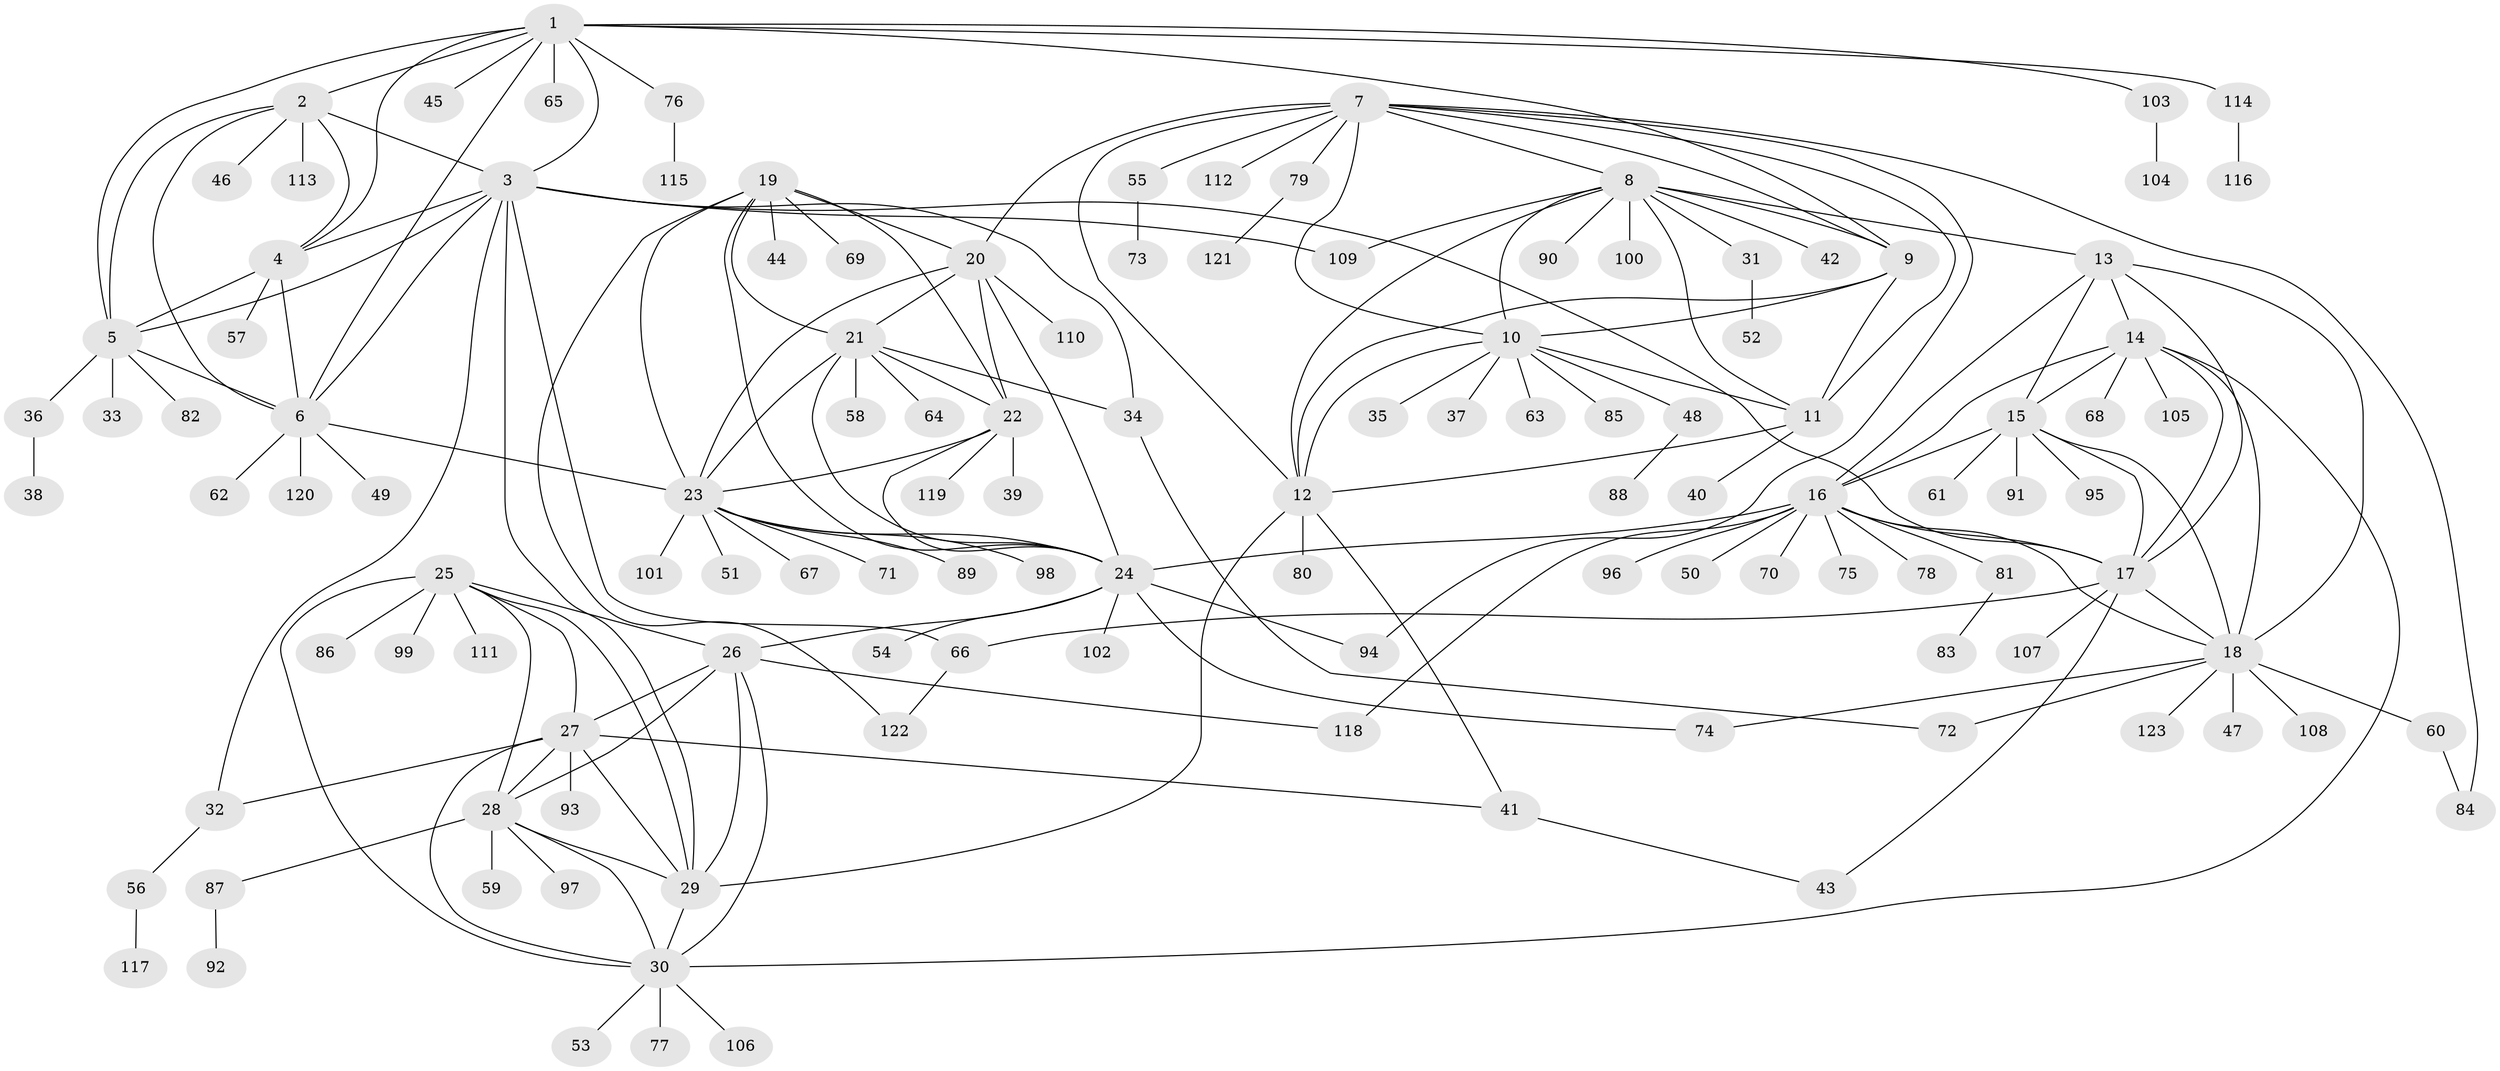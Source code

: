 // coarse degree distribution, {9: 0.08108108108108109, 5: 0.10810810810810811, 12: 0.02702702702702703, 6: 0.08108108108108109, 7: 0.13513513513513514, 3: 0.16216216216216217, 2: 0.08108108108108109, 1: 0.32432432432432434}
// Generated by graph-tools (version 1.1) at 2025/52/03/04/25 22:52:48]
// undirected, 123 vertices, 190 edges
graph export_dot {
  node [color=gray90,style=filled];
  1;
  2;
  3;
  4;
  5;
  6;
  7;
  8;
  9;
  10;
  11;
  12;
  13;
  14;
  15;
  16;
  17;
  18;
  19;
  20;
  21;
  22;
  23;
  24;
  25;
  26;
  27;
  28;
  29;
  30;
  31;
  32;
  33;
  34;
  35;
  36;
  37;
  38;
  39;
  40;
  41;
  42;
  43;
  44;
  45;
  46;
  47;
  48;
  49;
  50;
  51;
  52;
  53;
  54;
  55;
  56;
  57;
  58;
  59;
  60;
  61;
  62;
  63;
  64;
  65;
  66;
  67;
  68;
  69;
  70;
  71;
  72;
  73;
  74;
  75;
  76;
  77;
  78;
  79;
  80;
  81;
  82;
  83;
  84;
  85;
  86;
  87;
  88;
  89;
  90;
  91;
  92;
  93;
  94;
  95;
  96;
  97;
  98;
  99;
  100;
  101;
  102;
  103;
  104;
  105;
  106;
  107;
  108;
  109;
  110;
  111;
  112;
  113;
  114;
  115;
  116;
  117;
  118;
  119;
  120;
  121;
  122;
  123;
  1 -- 2;
  1 -- 3;
  1 -- 4;
  1 -- 5;
  1 -- 6;
  1 -- 9;
  1 -- 45;
  1 -- 65;
  1 -- 76;
  1 -- 103;
  1 -- 114;
  2 -- 3;
  2 -- 4;
  2 -- 5;
  2 -- 6;
  2 -- 46;
  2 -- 113;
  3 -- 4;
  3 -- 5;
  3 -- 6;
  3 -- 17;
  3 -- 29;
  3 -- 32;
  3 -- 34;
  3 -- 66;
  3 -- 109;
  4 -- 5;
  4 -- 6;
  4 -- 57;
  5 -- 6;
  5 -- 33;
  5 -- 36;
  5 -- 82;
  6 -- 23;
  6 -- 49;
  6 -- 62;
  6 -- 120;
  7 -- 8;
  7 -- 9;
  7 -- 10;
  7 -- 11;
  7 -- 12;
  7 -- 20;
  7 -- 55;
  7 -- 79;
  7 -- 84;
  7 -- 94;
  7 -- 112;
  8 -- 9;
  8 -- 10;
  8 -- 11;
  8 -- 12;
  8 -- 13;
  8 -- 31;
  8 -- 42;
  8 -- 90;
  8 -- 100;
  8 -- 109;
  9 -- 10;
  9 -- 11;
  9 -- 12;
  10 -- 11;
  10 -- 12;
  10 -- 35;
  10 -- 37;
  10 -- 48;
  10 -- 63;
  10 -- 85;
  11 -- 12;
  11 -- 40;
  12 -- 29;
  12 -- 41;
  12 -- 80;
  13 -- 14;
  13 -- 15;
  13 -- 16;
  13 -- 17;
  13 -- 18;
  14 -- 15;
  14 -- 16;
  14 -- 17;
  14 -- 18;
  14 -- 30;
  14 -- 68;
  14 -- 105;
  15 -- 16;
  15 -- 17;
  15 -- 18;
  15 -- 61;
  15 -- 91;
  15 -- 95;
  16 -- 17;
  16 -- 18;
  16 -- 24;
  16 -- 50;
  16 -- 70;
  16 -- 75;
  16 -- 78;
  16 -- 81;
  16 -- 96;
  16 -- 118;
  17 -- 18;
  17 -- 43;
  17 -- 66;
  17 -- 107;
  18 -- 47;
  18 -- 60;
  18 -- 72;
  18 -- 74;
  18 -- 108;
  18 -- 123;
  19 -- 20;
  19 -- 21;
  19 -- 22;
  19 -- 23;
  19 -- 24;
  19 -- 44;
  19 -- 69;
  19 -- 122;
  20 -- 21;
  20 -- 22;
  20 -- 23;
  20 -- 24;
  20 -- 110;
  21 -- 22;
  21 -- 23;
  21 -- 24;
  21 -- 34;
  21 -- 58;
  21 -- 64;
  22 -- 23;
  22 -- 24;
  22 -- 39;
  22 -- 119;
  23 -- 24;
  23 -- 51;
  23 -- 67;
  23 -- 71;
  23 -- 89;
  23 -- 98;
  23 -- 101;
  24 -- 26;
  24 -- 54;
  24 -- 74;
  24 -- 94;
  24 -- 102;
  25 -- 26;
  25 -- 27;
  25 -- 28;
  25 -- 29;
  25 -- 30;
  25 -- 86;
  25 -- 99;
  25 -- 111;
  26 -- 27;
  26 -- 28;
  26 -- 29;
  26 -- 30;
  26 -- 118;
  27 -- 28;
  27 -- 29;
  27 -- 30;
  27 -- 32;
  27 -- 41;
  27 -- 93;
  28 -- 29;
  28 -- 30;
  28 -- 59;
  28 -- 87;
  28 -- 97;
  29 -- 30;
  30 -- 53;
  30 -- 77;
  30 -- 106;
  31 -- 52;
  32 -- 56;
  34 -- 72;
  36 -- 38;
  41 -- 43;
  48 -- 88;
  55 -- 73;
  56 -- 117;
  60 -- 84;
  66 -- 122;
  76 -- 115;
  79 -- 121;
  81 -- 83;
  87 -- 92;
  103 -- 104;
  114 -- 116;
}
